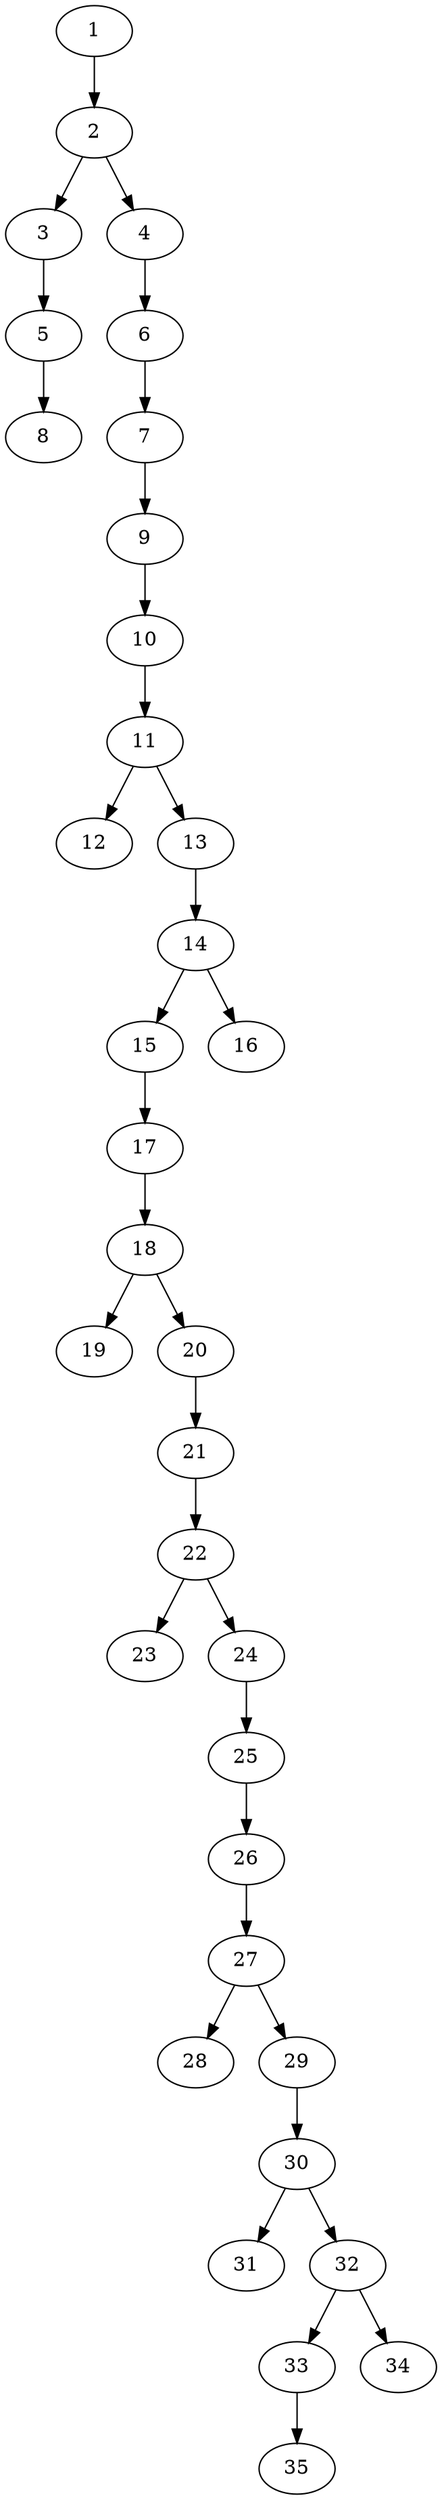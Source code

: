 // DAG automatically generated by daggen at Thu Oct  3 14:05:38 2019
// ./daggen --dot -n 35 --ccr 0.3 --fat 0.3 --regular 0.7 --density 0.5 --mindata 5242880 --maxdata 52428800 
digraph G {
  1 [size="52056747", alpha="0.08", expect_size="15617024"] 
  1 -> 2 [size ="15617024"]
  2 [size="27583147", alpha="0.03", expect_size="8274944"] 
  2 -> 3 [size ="8274944"]
  2 -> 4 [size ="8274944"]
  3 [size="35491840", alpha="0.00", expect_size="10647552"] 
  3 -> 5 [size ="10647552"]
  4 [size="34392747", alpha="0.02", expect_size="10317824"] 
  4 -> 6 [size ="10317824"]
  5 [size="101911893", alpha="0.18", expect_size="30573568"] 
  5 -> 8 [size ="30573568"]
  6 [size="149353813", alpha="0.07", expect_size="44806144"] 
  6 -> 7 [size ="44806144"]
  7 [size="32631467", alpha="0.16", expect_size="9789440"] 
  7 -> 9 [size ="9789440"]
  8 [size="41168213", alpha="0.01", expect_size="12350464"] 
  9 [size="55043413", alpha="0.18", expect_size="16513024"] 
  9 -> 10 [size ="16513024"]
  10 [size="99225600", alpha="0.17", expect_size="29767680"] 
  10 -> 11 [size ="29767680"]
  11 [size="164147200", alpha="0.08", expect_size="49244160"] 
  11 -> 12 [size ="49244160"]
  11 -> 13 [size ="49244160"]
  12 [size="73570987", alpha="0.05", expect_size="22071296"] 
  13 [size="93747200", alpha="0.07", expect_size="28124160"] 
  13 -> 14 [size ="28124160"]
  14 [size="96791893", alpha="0.08", expect_size="29037568"] 
  14 -> 15 [size ="29037568"]
  14 -> 16 [size ="29037568"]
  15 [size="110701227", alpha="0.16", expect_size="33210368"] 
  15 -> 17 [size ="33210368"]
  16 [size="97515520", alpha="0.17", expect_size="29254656"] 
  17 [size="150824960", alpha="0.11", expect_size="45247488"] 
  17 -> 18 [size ="45247488"]
  18 [size="122501120", alpha="0.16", expect_size="36750336"] 
  18 -> 19 [size ="36750336"]
  18 -> 20 [size ="36750336"]
  19 [size="132816213", alpha="0.10", expect_size="39844864"] 
  20 [size="120429227", alpha="0.20", expect_size="36128768"] 
  20 -> 21 [size ="36128768"]
  21 [size="95143253", alpha="0.14", expect_size="28542976"] 
  21 -> 22 [size ="28542976"]
  22 [size="157402453", alpha="0.09", expect_size="47220736"] 
  22 -> 23 [size ="47220736"]
  22 -> 24 [size ="47220736"]
  23 [size="40017920", alpha="0.06", expect_size="12005376"] 
  24 [size="98501973", alpha="0.06", expect_size="29550592"] 
  24 -> 25 [size ="29550592"]
  25 [size="161355093", alpha="0.16", expect_size="48406528"] 
  25 -> 26 [size ="48406528"]
  26 [size="127412907", alpha="0.04", expect_size="38223872"] 
  26 -> 27 [size ="38223872"]
  27 [size="105615360", alpha="0.13", expect_size="31684608"] 
  27 -> 28 [size ="31684608"]
  27 -> 29 [size ="31684608"]
  28 [size="37017600", alpha="0.05", expect_size="11105280"] 
  29 [size="161867093", alpha="0.02", expect_size="48560128"] 
  29 -> 30 [size ="48560128"]
  30 [size="83254613", alpha="0.09", expect_size="24976384"] 
  30 -> 31 [size ="24976384"]
  30 -> 32 [size ="24976384"]
  31 [size="79936853", alpha="0.15", expect_size="23981056"] 
  32 [size="29207893", alpha="0.08", expect_size="8762368"] 
  32 -> 33 [size ="8762368"]
  32 -> 34 [size ="8762368"]
  33 [size="98467840", alpha="0.11", expect_size="29540352"] 
  33 -> 35 [size ="29540352"]
  34 [size="148449280", alpha="0.04", expect_size="44534784"] 
  35 [size="38778880", alpha="0.09", expect_size="11633664"] 
}
